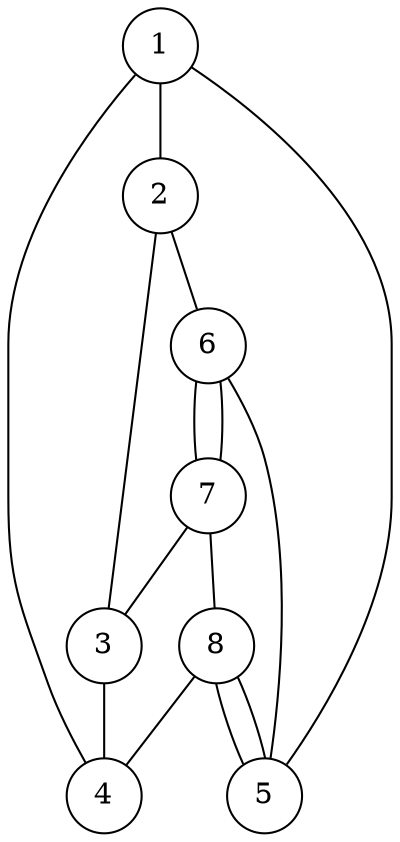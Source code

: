 graph G {
  node [shape=circle]
  1 -- 2 -- 3 -- 4 -- 1
  5 -- 6 -- 7 -- 8 -- 5
  1 -- 5 -- 8 -- 4
  2 -- 6 -- 7 -- 3
}
